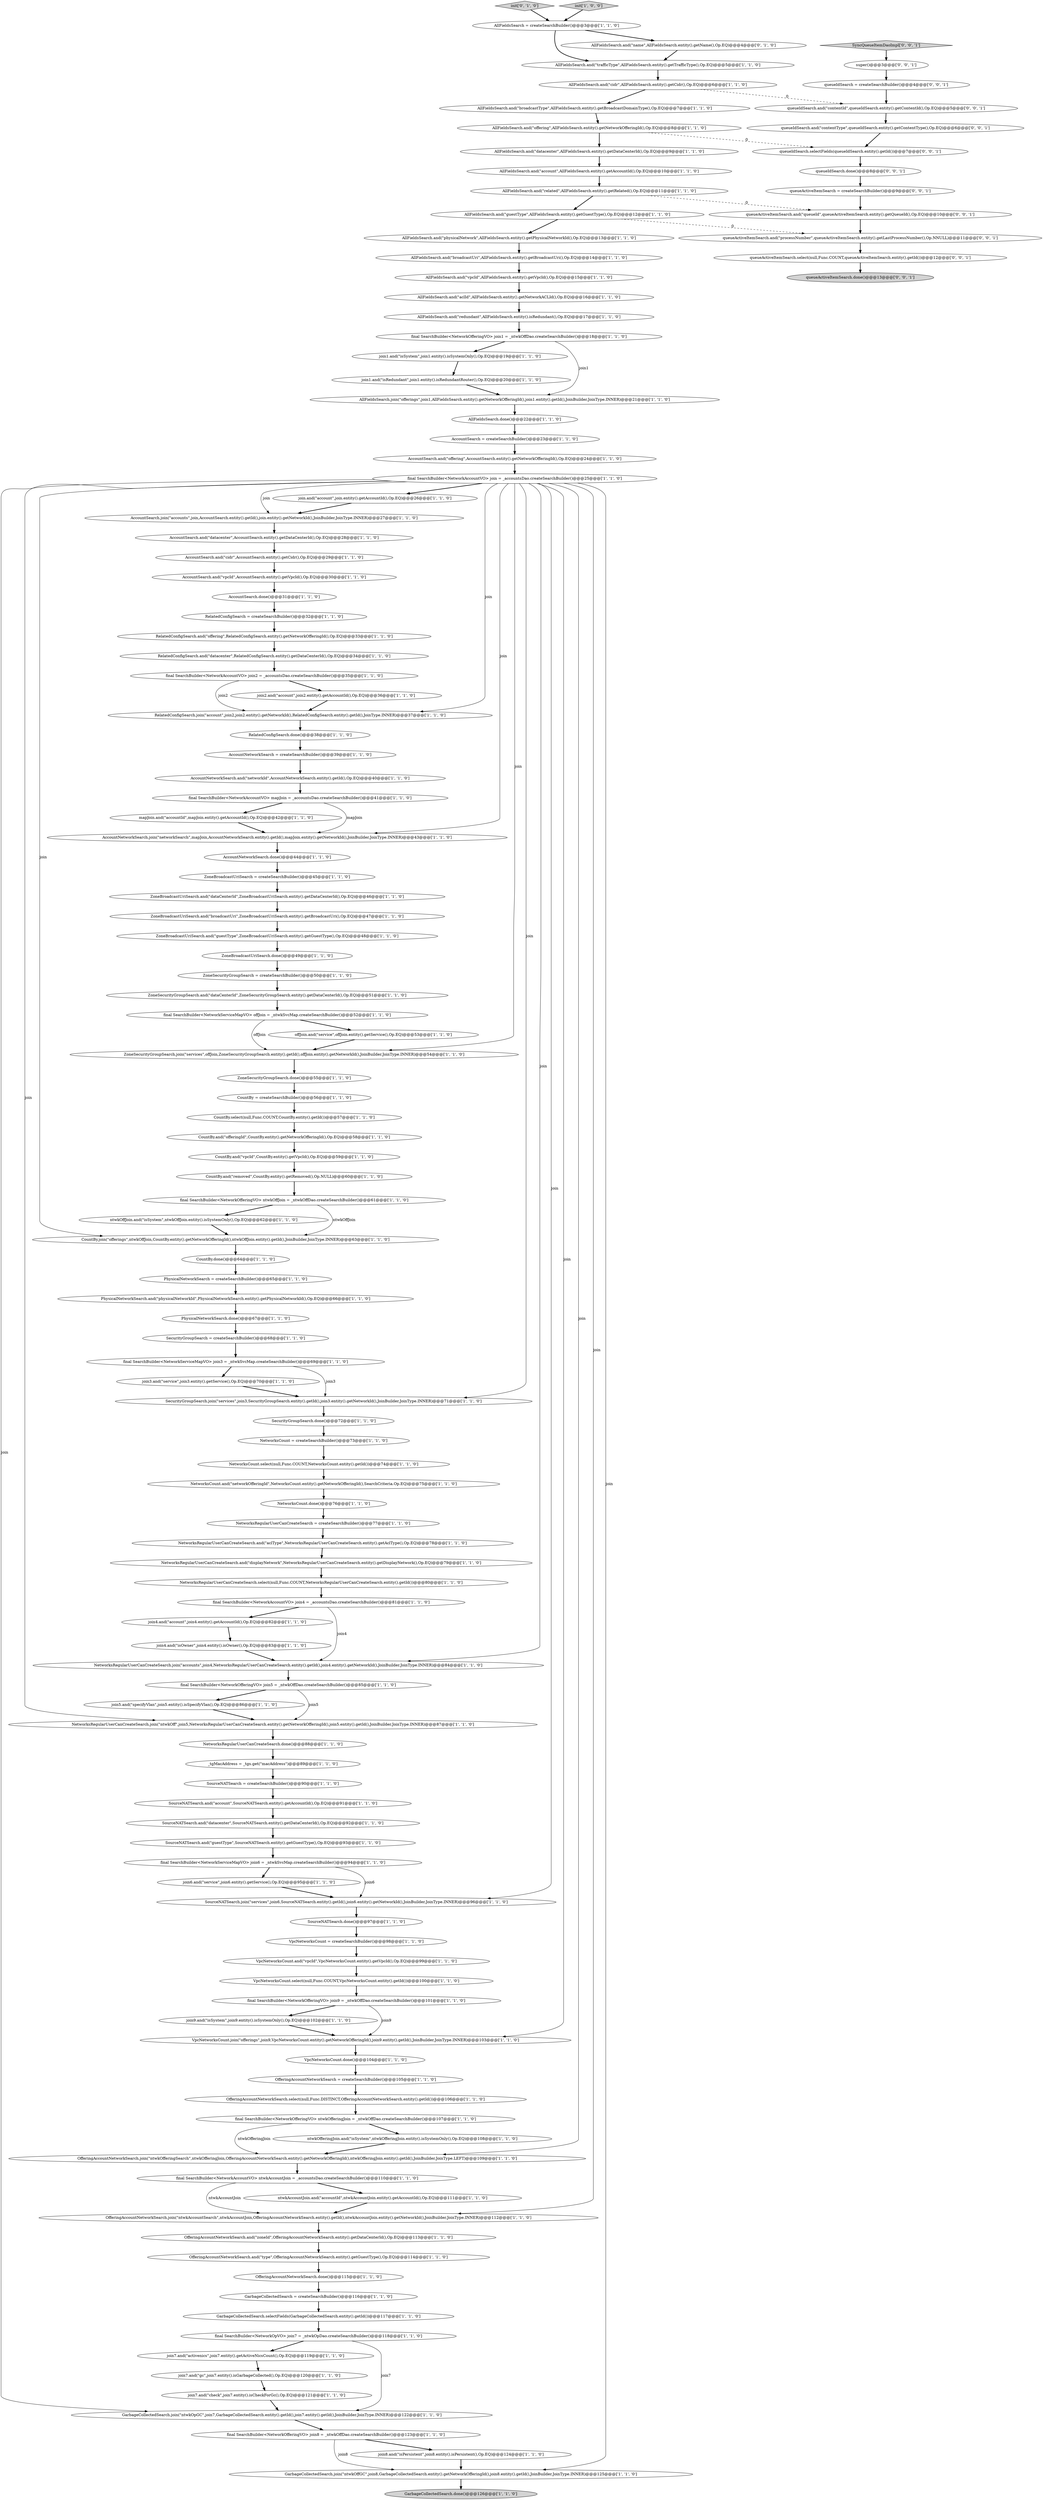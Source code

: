 digraph {
93 [style = filled, label = "AllFieldsSearch.and(\"physicalNetwork\",AllFieldsSearch.entity().getPhysicalNetworkId(),Op.EQ)@@@13@@@['1', '1', '0']", fillcolor = white, shape = ellipse image = "AAA0AAABBB1BBB"];
25 [style = filled, label = "final SearchBuilder<NetworkServiceMapVO> join6 = _ntwkSvcMap.createSearchBuilder()@@@94@@@['1', '1', '0']", fillcolor = white, shape = ellipse image = "AAA0AAABBB1BBB"];
101 [style = filled, label = "VpcNetworksCount = createSearchBuilder()@@@98@@@['1', '1', '0']", fillcolor = white, shape = ellipse image = "AAA0AAABBB1BBB"];
20 [style = filled, label = "ZoneBroadcastUriSearch.and(\"broadcastUri\",ZoneBroadcastUriSearch.entity().getBroadcastUri(),Op.EQ)@@@47@@@['1', '1', '0']", fillcolor = white, shape = ellipse image = "AAA0AAABBB1BBB"];
112 [style = filled, label = "AllFieldsSearch.join(\"offerings\",join1,AllFieldsSearch.entity().getNetworkOfferingId(),join1.entity().getId(),JoinBuilder.JoinType.INNER)@@@21@@@['1', '1', '0']", fillcolor = white, shape = ellipse image = "AAA0AAABBB1BBB"];
98 [style = filled, label = "AllFieldsSearch.done()@@@22@@@['1', '1', '0']", fillcolor = white, shape = ellipse image = "AAA0AAABBB1BBB"];
106 [style = filled, label = "final SearchBuilder<NetworkAccountVO> mapJoin = _accountsDao.createSearchBuilder()@@@41@@@['1', '1', '0']", fillcolor = white, shape = ellipse image = "AAA0AAABBB1BBB"];
16 [style = filled, label = "OfferingAccountNetworkSearch.done()@@@115@@@['1', '1', '0']", fillcolor = white, shape = ellipse image = "AAA0AAABBB1BBB"];
64 [style = filled, label = "GarbageCollectedSearch.join(\"ntwkOffGC\",join8,GarbageCollectedSearch.entity().getNetworkOfferingId(),join8.entity().getId(),JoinBuilder.JoinType.INNER)@@@125@@@['1', '1', '0']", fillcolor = white, shape = ellipse image = "AAA0AAABBB1BBB"];
8 [style = filled, label = "SourceNATSearch.and(\"datacenter\",SourceNATSearch.entity().getDataCenterId(),Op.EQ)@@@92@@@['1', '1', '0']", fillcolor = white, shape = ellipse image = "AAA0AAABBB1BBB"];
94 [style = filled, label = "PhysicalNetworkSearch = createSearchBuilder()@@@65@@@['1', '1', '0']", fillcolor = white, shape = ellipse image = "AAA0AAABBB1BBB"];
22 [style = filled, label = "RelatedConfigSearch.and(\"datacenter\",RelatedConfigSearch.entity().getDataCenterId(),Op.EQ)@@@34@@@['1', '1', '0']", fillcolor = white, shape = ellipse image = "AAA0AAABBB1BBB"];
75 [style = filled, label = "AccountSearch = createSearchBuilder()@@@23@@@['1', '1', '0']", fillcolor = white, shape = ellipse image = "AAA0AAABBB1BBB"];
36 [style = filled, label = "ZoneSecurityGroupSearch = createSearchBuilder()@@@50@@@['1', '1', '0']", fillcolor = white, shape = ellipse image = "AAA0AAABBB1BBB"];
79 [style = filled, label = "VpcNetworksCount.select(null,Func.COUNT,VpcNetworksCount.entity().getId())@@@100@@@['1', '1', '0']", fillcolor = white, shape = ellipse image = "AAA0AAABBB1BBB"];
110 [style = filled, label = "OfferingAccountNetworkSearch.select(null,Func.DISTINCT,OfferingAccountNetworkSearch.entity().getId())@@@106@@@['1', '1', '0']", fillcolor = white, shape = ellipse image = "AAA0AAABBB1BBB"];
37 [style = filled, label = "final SearchBuilder<NetworkAccountVO> join4 = _accountsDao.createSearchBuilder()@@@81@@@['1', '1', '0']", fillcolor = white, shape = ellipse image = "AAA0AAABBB1BBB"];
18 [style = filled, label = "AccountNetworkSearch.done()@@@44@@@['1', '1', '0']", fillcolor = white, shape = ellipse image = "AAA0AAABBB1BBB"];
57 [style = filled, label = "join1.and(\"isRedundant\",join1.entity().isRedundantRouter(),Op.EQ)@@@20@@@['1', '1', '0']", fillcolor = white, shape = ellipse image = "AAA0AAABBB1BBB"];
17 [style = filled, label = "AllFieldsSearch.and(\"trafficType\",AllFieldsSearch.entity().getTrafficType(),Op.EQ)@@@5@@@['1', '1', '0']", fillcolor = white, shape = ellipse image = "AAA0AAABBB1BBB"];
41 [style = filled, label = "AccountNetworkSearch.join(\"networkSearch\",mapJoin,AccountNetworkSearch.entity().getId(),mapJoin.entity().getNetworkId(),JoinBuilder.JoinType.INNER)@@@43@@@['1', '1', '0']", fillcolor = white, shape = ellipse image = "AAA0AAABBB1BBB"];
11 [style = filled, label = "VpcNetworksCount.and(\"vpcId\",VpcNetworksCount.entity().getVpcId(),Op.EQ)@@@99@@@['1', '1', '0']", fillcolor = white, shape = ellipse image = "AAA0AAABBB1BBB"];
40 [style = filled, label = "final SearchBuilder<NetworkServiceMapVO> offJoin = _ntwkSvcMap.createSearchBuilder()@@@52@@@['1', '1', '0']", fillcolor = white, shape = ellipse image = "AAA0AAABBB1BBB"];
132 [style = filled, label = "queueIdSearch.done()@@@8@@@['0', '0', '1']", fillcolor = white, shape = ellipse image = "AAA0AAABBB3BBB"];
43 [style = filled, label = "AllFieldsSearch.and(\"datacenter\",AllFieldsSearch.entity().getDataCenterId(),Op.EQ)@@@9@@@['1', '1', '0']", fillcolor = white, shape = ellipse image = "AAA0AAABBB1BBB"];
108 [style = filled, label = "NetworksRegularUserCanCreateSearch.and(\"aclType\",NetworksRegularUserCanCreateSearch.entity().getAclType(),Op.EQ)@@@78@@@['1', '1', '0']", fillcolor = white, shape = ellipse image = "AAA0AAABBB1BBB"];
88 [style = filled, label = "RelatedConfigSearch.join(\"account\",join2,join2.entity().getNetworkId(),RelatedConfigSearch.entity().getId(),JoinType.INNER)@@@37@@@['1', '1', '0']", fillcolor = white, shape = ellipse image = "AAA0AAABBB1BBB"];
6 [style = filled, label = "join3.and(\"service\",join3.entity().getService(),Op.EQ)@@@70@@@['1', '1', '0']", fillcolor = white, shape = ellipse image = "AAA0AAABBB1BBB"];
19 [style = filled, label = "join2.and(\"account\",join2.entity().getAccountId(),Op.EQ)@@@36@@@['1', '1', '0']", fillcolor = white, shape = ellipse image = "AAA0AAABBB1BBB"];
130 [style = filled, label = "queueActiveItemSearch.and(\"queueId\",queueActiveItemSearch.entity().getQueueId(),Op.EQ)@@@10@@@['0', '0', '1']", fillcolor = white, shape = ellipse image = "AAA0AAABBB3BBB"];
53 [style = filled, label = "AccountSearch.and(\"vpcId\",AccountSearch.entity().getVpcId(),Op.EQ)@@@30@@@['1', '1', '0']", fillcolor = white, shape = ellipse image = "AAA0AAABBB1BBB"];
54 [style = filled, label = "CountBy.done()@@@64@@@['1', '1', '0']", fillcolor = white, shape = ellipse image = "AAA0AAABBB1BBB"];
0 [style = filled, label = "AllFieldsSearch.and(\"offering\",AllFieldsSearch.entity().getNetworkOfferingId(),Op.EQ)@@@8@@@['1', '1', '0']", fillcolor = white, shape = ellipse image = "AAA0AAABBB1BBB"];
86 [style = filled, label = "NetworksRegularUserCanCreateSearch.join(\"ntwkOff\",join5,NetworksRegularUserCanCreateSearch.entity().getNetworkOfferingId(),join5.entity().getId(),JoinBuilder.JoinType.INNER)@@@87@@@['1', '1', '0']", fillcolor = white, shape = ellipse image = "AAA0AAABBB1BBB"];
55 [style = filled, label = "CountBy.and(\"vpcId\",CountBy.entity().getVpcId(),Op.EQ)@@@59@@@['1', '1', '0']", fillcolor = white, shape = ellipse image = "AAA0AAABBB1BBB"];
61 [style = filled, label = "final SearchBuilder<NetworkAccountVO> join2 = _accountsDao.createSearchBuilder()@@@35@@@['1', '1', '0']", fillcolor = white, shape = ellipse image = "AAA0AAABBB1BBB"];
35 [style = filled, label = "AllFieldsSearch.and(\"account\",AllFieldsSearch.entity().getAccountId(),Op.EQ)@@@10@@@['1', '1', '0']", fillcolor = white, shape = ellipse image = "AAA0AAABBB1BBB"];
59 [style = filled, label = "RelatedConfigSearch.done()@@@38@@@['1', '1', '0']", fillcolor = white, shape = ellipse image = "AAA0AAABBB1BBB"];
77 [style = filled, label = "ntwkOfferingJoin.and(\"isSystem\",ntwkOfferingJoin.entity().isSystemOnly(),Op.EQ)@@@108@@@['1', '1', '0']", fillcolor = white, shape = ellipse image = "AAA0AAABBB1BBB"];
56 [style = filled, label = "SecurityGroupSearch.done()@@@72@@@['1', '1', '0']", fillcolor = white, shape = ellipse image = "AAA0AAABBB1BBB"];
99 [style = filled, label = "final SearchBuilder<NetworkOfferingVO> join8 = _ntwkOffDao.createSearchBuilder()@@@123@@@['1', '1', '0']", fillcolor = white, shape = ellipse image = "AAA0AAABBB1BBB"];
113 [style = filled, label = "AllFieldsSearch = createSearchBuilder()@@@3@@@['1', '1', '0']", fillcolor = white, shape = ellipse image = "AAA0AAABBB1BBB"];
14 [style = filled, label = "AllFieldsSearch.and(\"related\",AllFieldsSearch.entity().getRelated(),Op.EQ)@@@11@@@['1', '1', '0']", fillcolor = white, shape = ellipse image = "AAA0AAABBB1BBB"];
102 [style = filled, label = "AccountSearch.done()@@@31@@@['1', '1', '0']", fillcolor = white, shape = ellipse image = "AAA0AAABBB1BBB"];
13 [style = filled, label = "join9.and(\"isSystem\",join9.entity().isSystemOnly(),Op.EQ)@@@102@@@['1', '1', '0']", fillcolor = white, shape = ellipse image = "AAA0AAABBB1BBB"];
137 [style = filled, label = "queueIdSearch.and(\"contentId\",queueIdSearch.entity().getContentId(),Op.EQ)@@@5@@@['0', '0', '1']", fillcolor = white, shape = ellipse image = "AAA0AAABBB3BBB"];
34 [style = filled, label = "AllFieldsSearch.and(\"broadcastType\",AllFieldsSearch.entity().getBroadcastDomainType(),Op.EQ)@@@7@@@['1', '1', '0']", fillcolor = white, shape = ellipse image = "AAA0AAABBB1BBB"];
45 [style = filled, label = "GarbageCollectedSearch = createSearchBuilder()@@@116@@@['1', '1', '0']", fillcolor = white, shape = ellipse image = "AAA0AAABBB1BBB"];
65 [style = filled, label = "GarbageCollectedSearch.done()@@@126@@@['1', '1', '0']", fillcolor = lightgray, shape = ellipse image = "AAA0AAABBB1BBB"];
128 [style = filled, label = "super()@@@3@@@['0', '0', '1']", fillcolor = white, shape = ellipse image = "AAA0AAABBB3BBB"];
32 [style = filled, label = "RelatedConfigSearch = createSearchBuilder()@@@32@@@['1', '1', '0']", fillcolor = white, shape = ellipse image = "AAA0AAABBB1BBB"];
80 [style = filled, label = "OfferingAccountNetworkSearch.join(\"ntwkOfferingSearch\",ntwkOfferingJoin,OfferingAccountNetworkSearch.entity().getNetworkOfferingId(),ntwkOfferingJoin.entity().getId(),JoinBuilder.JoinType.LEFT)@@@109@@@['1', '1', '0']", fillcolor = white, shape = ellipse image = "AAA0AAABBB1BBB"];
109 [style = filled, label = "final SearchBuilder<NetworkAccountVO> ntwkAccountJoin = _accountsDao.createSearchBuilder()@@@110@@@['1', '1', '0']", fillcolor = white, shape = ellipse image = "AAA0AAABBB1BBB"];
96 [style = filled, label = "AllFieldsSearch.and(\"vpcId\",AllFieldsSearch.entity().getVpcId(),Op.EQ)@@@15@@@['1', '1', '0']", fillcolor = white, shape = ellipse image = "AAA0AAABBB1BBB"];
69 [style = filled, label = "final SearchBuilder<NetworkAccountVO> join = _accountsDao.createSearchBuilder()@@@25@@@['1', '1', '0']", fillcolor = white, shape = ellipse image = "AAA0AAABBB1BBB"];
23 [style = filled, label = "VpcNetworksCount.done()@@@104@@@['1', '1', '0']", fillcolor = white, shape = ellipse image = "AAA0AAABBB1BBB"];
117 [style = filled, label = "AllFieldsSearch.and(\"broadcastUri\",AllFieldsSearch.entity().getBroadcastUri(),Op.EQ)@@@14@@@['1', '1', '0']", fillcolor = white, shape = ellipse image = "AAA0AAABBB1BBB"];
104 [style = filled, label = "NetworksCount.and(\"networkOfferingId\",NetworksCount.entity().getNetworkOfferingId(),SearchCriteria.Op.EQ)@@@75@@@['1', '1', '0']", fillcolor = white, shape = ellipse image = "AAA0AAABBB1BBB"];
52 [style = filled, label = "AllFieldsSearch.and(\"cidr\",AllFieldsSearch.entity().getCidr(),Op.EQ)@@@6@@@['1', '1', '0']", fillcolor = white, shape = ellipse image = "AAA0AAABBB1BBB"];
63 [style = filled, label = "GarbageCollectedSearch.selectFields(GarbageCollectedSearch.entity().getId())@@@117@@@['1', '1', '0']", fillcolor = white, shape = ellipse image = "AAA0AAABBB1BBB"];
46 [style = filled, label = "AccountSearch.join(\"accounts\",join,AccountSearch.entity().getId(),join.entity().getNetworkId(),JoinBuilder.JoinType.INNER)@@@27@@@['1', '1', '0']", fillcolor = white, shape = ellipse image = "AAA0AAABBB1BBB"];
60 [style = filled, label = "ZoneSecurityGroupSearch.join(\"services\",offJoin,ZoneSecurityGroupSearch.entity().getId(),offJoin.entity().getNetworkId(),JoinBuilder.JoinType.INNER)@@@54@@@['1', '1', '0']", fillcolor = white, shape = ellipse image = "AAA0AAABBB1BBB"];
119 [style = filled, label = "AllFieldsSearch.and(\"guestType\",AllFieldsSearch.entity().getGuestType(),Op.EQ)@@@12@@@['1', '1', '0']", fillcolor = white, shape = ellipse image = "AAA0AAABBB1BBB"];
123 [style = filled, label = "mapJoin.and(\"accountId\",mapJoin.entity().getAccountId(),Op.EQ)@@@42@@@['1', '1', '0']", fillcolor = white, shape = ellipse image = "AAA0AAABBB1BBB"];
44 [style = filled, label = "AccountSearch.and(\"offering\",AccountSearch.entity().getNetworkOfferingId(),Op.EQ)@@@24@@@['1', '1', '0']", fillcolor = white, shape = ellipse image = "AAA0AAABBB1BBB"];
5 [style = filled, label = "SecurityGroupSearch = createSearchBuilder()@@@68@@@['1', '1', '0']", fillcolor = white, shape = ellipse image = "AAA0AAABBB1BBB"];
97 [style = filled, label = "final SearchBuilder<NetworkOfferingVO> join1 = _ntwkOffDao.createSearchBuilder()@@@18@@@['1', '1', '0']", fillcolor = white, shape = ellipse image = "AAA0AAABBB1BBB"];
42 [style = filled, label = "final SearchBuilder<NetworkServiceMapVO> join3 = _ntwkSvcMap.createSearchBuilder()@@@69@@@['1', '1', '0']", fillcolor = white, shape = ellipse image = "AAA0AAABBB1BBB"];
1 [style = filled, label = "AccountSearch.and(\"cidr\",AccountSearch.entity().getCidr(),Op.EQ)@@@29@@@['1', '1', '0']", fillcolor = white, shape = ellipse image = "AAA0AAABBB1BBB"];
105 [style = filled, label = "AllFieldsSearch.and(\"redundant\",AllFieldsSearch.entity().isRedundant(),Op.EQ)@@@17@@@['1', '1', '0']", fillcolor = white, shape = ellipse image = "AAA0AAABBB1BBB"];
21 [style = filled, label = "ntwkAccountJoin.and(\"accountId\",ntwkAccountJoin.entity().getAccountId(),Op.EQ)@@@111@@@['1', '1', '0']", fillcolor = white, shape = ellipse image = "AAA0AAABBB1BBB"];
49 [style = filled, label = "NetworksRegularUserCanCreateSearch = createSearchBuilder()@@@77@@@['1', '1', '0']", fillcolor = white, shape = ellipse image = "AAA0AAABBB1BBB"];
114 [style = filled, label = "AccountNetworkSearch = createSearchBuilder()@@@39@@@['1', '1', '0']", fillcolor = white, shape = ellipse image = "AAA0AAABBB1BBB"];
70 [style = filled, label = "_tgMacAddress = _tgs.get(\"macAddress\")@@@89@@@['1', '1', '0']", fillcolor = white, shape = ellipse image = "AAA0AAABBB1BBB"];
73 [style = filled, label = "AccountNetworkSearch.and(\"networkId\",AccountNetworkSearch.entity().getId(),Op.EQ)@@@40@@@['1', '1', '0']", fillcolor = white, shape = ellipse image = "AAA0AAABBB1BBB"];
51 [style = filled, label = "NetworksRegularUserCanCreateSearch.and(\"displayNetwork\",NetworksRegularUserCanCreateSearch.entity().getDisplayNetwork(),Op.EQ)@@@79@@@['1', '1', '0']", fillcolor = white, shape = ellipse image = "AAA0AAABBB1BBB"];
85 [style = filled, label = "CountBy.and(\"removed\",CountBy.entity().getRemoved(),Op.NULL)@@@60@@@['1', '1', '0']", fillcolor = white, shape = ellipse image = "AAA0AAABBB1BBB"];
90 [style = filled, label = "VpcNetworksCount.join(\"offerings\",join9,VpcNetworksCount.entity().getNetworkOfferingId(),join9.entity().getId(),JoinBuilder.JoinType.INNER)@@@103@@@['1', '1', '0']", fillcolor = white, shape = ellipse image = "AAA0AAABBB1BBB"];
24 [style = filled, label = "final SearchBuilder<NetworkOfferingVO> join5 = _ntwkOffDao.createSearchBuilder()@@@85@@@['1', '1', '0']", fillcolor = white, shape = ellipse image = "AAA0AAABBB1BBB"];
31 [style = filled, label = "offJoin.and(\"service\",offJoin.entity().getService(),Op.EQ)@@@53@@@['1', '1', '0']", fillcolor = white, shape = ellipse image = "AAA0AAABBB1BBB"];
91 [style = filled, label = "ntwkOffJoin.and(\"isSystem\",ntwkOffJoin.entity().isSystemOnly(),Op.EQ)@@@62@@@['1', '1', '0']", fillcolor = white, shape = ellipse image = "AAA0AAABBB1BBB"];
7 [style = filled, label = "CountBy.select(null,Func.COUNT,CountBy.entity().getId())@@@57@@@['1', '1', '0']", fillcolor = white, shape = ellipse image = "AAA0AAABBB1BBB"];
39 [style = filled, label = "join7.and(\"activenics\",join7.entity().getActiveNicsCount(),Op.EQ)@@@119@@@['1', '1', '0']", fillcolor = white, shape = ellipse image = "AAA0AAABBB1BBB"];
82 [style = filled, label = "ZoneBroadcastUriSearch = createSearchBuilder()@@@45@@@['1', '1', '0']", fillcolor = white, shape = ellipse image = "AAA0AAABBB1BBB"];
29 [style = filled, label = "join8.and(\"isPersistent\",join8.entity().isPersistent(),Op.EQ)@@@124@@@['1', '1', '0']", fillcolor = white, shape = ellipse image = "AAA0AAABBB1BBB"];
115 [style = filled, label = "ZoneBroadcastUriSearch.and(\"guestType\",ZoneBroadcastUriSearch.entity().getGuestType(),Op.EQ)@@@48@@@['1', '1', '0']", fillcolor = white, shape = ellipse image = "AAA0AAABBB1BBB"];
68 [style = filled, label = "NetworksRegularUserCanCreateSearch.select(null,Func.COUNT,NetworksRegularUserCanCreateSearch.entity().getId())@@@80@@@['1', '1', '0']", fillcolor = white, shape = ellipse image = "AAA0AAABBB1BBB"];
78 [style = filled, label = "CountBy = createSearchBuilder()@@@56@@@['1', '1', '0']", fillcolor = white, shape = ellipse image = "AAA0AAABBB1BBB"];
111 [style = filled, label = "NetworksCount = createSearchBuilder()@@@73@@@['1', '1', '0']", fillcolor = white, shape = ellipse image = "AAA0AAABBB1BBB"];
47 [style = filled, label = "ZoneBroadcastUriSearch.done()@@@49@@@['1', '1', '0']", fillcolor = white, shape = ellipse image = "AAA0AAABBB1BBB"];
131 [style = filled, label = "queueIdSearch = createSearchBuilder()@@@4@@@['0', '0', '1']", fillcolor = white, shape = ellipse image = "AAA0AAABBB3BBB"];
12 [style = filled, label = "join4.and(\"account\",join4.entity().getAccountId(),Op.EQ)@@@82@@@['1', '1', '0']", fillcolor = white, shape = ellipse image = "AAA0AAABBB1BBB"];
135 [style = filled, label = "queueActiveItemSearch.select(null,Func.COUNT,queueActiveItemSearch.entity().getId())@@@12@@@['0', '0', '1']", fillcolor = white, shape = ellipse image = "AAA0AAABBB3BBB"];
129 [style = filled, label = "queueActiveItemSearch.and(\"processNumber\",queueActiveItemSearch.entity().getLastProcessNumber(),Op.NNULL)@@@11@@@['0', '0', '1']", fillcolor = white, shape = ellipse image = "AAA0AAABBB3BBB"];
27 [style = filled, label = "CountBy.join(\"offerings\",ntwkOffJoin,CountBy.entity().getNetworkOfferingId(),ntwkOffJoin.entity().getId(),JoinBuilder.JoinType.INNER)@@@63@@@['1', '1', '0']", fillcolor = white, shape = ellipse image = "AAA0AAABBB1BBB"];
127 [style = filled, label = "SyncQueueItemDaoImpl['0', '0', '1']", fillcolor = lightgray, shape = diamond image = "AAA0AAABBB3BBB"];
136 [style = filled, label = "queueActiveItemSearch.done()@@@13@@@['0', '0', '1']", fillcolor = lightgray, shape = ellipse image = "AAA0AAABBB3BBB"];
124 [style = filled, label = "AllFieldsSearch.and(\"name\",AllFieldsSearch.entity().getName(),Op.EQ)@@@4@@@['0', '1', '0']", fillcolor = white, shape = ellipse image = "AAA1AAABBB2BBB"];
83 [style = filled, label = "OfferingAccountNetworkSearch = createSearchBuilder()@@@105@@@['1', '1', '0']", fillcolor = white, shape = ellipse image = "AAA0AAABBB1BBB"];
10 [style = filled, label = "ZoneSecurityGroupSearch.and(\"dataCenterId\",ZoneSecurityGroupSearch.entity().getDataCenterId(),Op.EQ)@@@51@@@['1', '1', '0']", fillcolor = white, shape = ellipse image = "AAA0AAABBB1BBB"];
84 [style = filled, label = "NetworksCount.select(null,Func.COUNT,NetworksCount.entity().getId())@@@74@@@['1', '1', '0']", fillcolor = white, shape = ellipse image = "AAA0AAABBB1BBB"];
58 [style = filled, label = "AccountSearch.and(\"datacenter\",AccountSearch.entity().getDataCenterId(),Op.EQ)@@@28@@@['1', '1', '0']", fillcolor = white, shape = ellipse image = "AAA0AAABBB1BBB"];
95 [style = filled, label = "GarbageCollectedSearch.join(\"ntwkOpGC\",join7,GarbageCollectedSearch.entity().getId(),join7.entity().getId(),JoinBuilder.JoinType.INNER)@@@122@@@['1', '1', '0']", fillcolor = white, shape = ellipse image = "AAA0AAABBB1BBB"];
38 [style = filled, label = "SourceNATSearch = createSearchBuilder()@@@90@@@['1', '1', '0']", fillcolor = white, shape = ellipse image = "AAA0AAABBB1BBB"];
67 [style = filled, label = "final SearchBuilder<NetworkOfferingVO> ntwkOfferingJoin = _ntwkOffDao.createSearchBuilder()@@@107@@@['1', '1', '0']", fillcolor = white, shape = ellipse image = "AAA0AAABBB1BBB"];
100 [style = filled, label = "ZoneSecurityGroupSearch.done()@@@55@@@['1', '1', '0']", fillcolor = white, shape = ellipse image = "AAA0AAABBB1BBB"];
30 [style = filled, label = "AllFieldsSearch.and(\"aclId\",AllFieldsSearch.entity().getNetworkACLId(),Op.EQ)@@@16@@@['1', '1', '0']", fillcolor = white, shape = ellipse image = "AAA0AAABBB1BBB"];
107 [style = filled, label = "join4.and(\"isOwner\",join4.entity().isOwner(),Op.EQ)@@@83@@@['1', '1', '0']", fillcolor = white, shape = ellipse image = "AAA0AAABBB1BBB"];
62 [style = filled, label = "join.and(\"account\",join.entity().getAccountId(),Op.EQ)@@@26@@@['1', '1', '0']", fillcolor = white, shape = ellipse image = "AAA0AAABBB1BBB"];
33 [style = filled, label = "CountBy.and(\"offeringId\",CountBy.entity().getNetworkOfferingId(),Op.EQ)@@@58@@@['1', '1', '0']", fillcolor = white, shape = ellipse image = "AAA0AAABBB1BBB"];
3 [style = filled, label = "ZoneBroadcastUriSearch.and(\"dataCenterId\",ZoneBroadcastUriSearch.entity().getDataCenterId(),Op.EQ)@@@46@@@['1', '1', '0']", fillcolor = white, shape = ellipse image = "AAA0AAABBB1BBB"];
87 [style = filled, label = "SourceNATSearch.done()@@@97@@@['1', '1', '0']", fillcolor = white, shape = ellipse image = "AAA0AAABBB1BBB"];
72 [style = filled, label = "NetworksRegularUserCanCreateSearch.done()@@@88@@@['1', '1', '0']", fillcolor = white, shape = ellipse image = "AAA0AAABBB1BBB"];
103 [style = filled, label = "NetworksRegularUserCanCreateSearch.join(\"accounts\",join4,NetworksRegularUserCanCreateSearch.entity().getId(),join4.entity().getNetworkId(),JoinBuilder.JoinType.INNER)@@@84@@@['1', '1', '0']", fillcolor = white, shape = ellipse image = "AAA0AAABBB1BBB"];
120 [style = filled, label = "PhysicalNetworkSearch.and(\"physicalNetworkId\",PhysicalNetworkSearch.entity().getPhysicalNetworkId(),Op.EQ)@@@66@@@['1', '1', '0']", fillcolor = white, shape = ellipse image = "AAA0AAABBB1BBB"];
71 [style = filled, label = "SecurityGroupSearch.join(\"services\",join3,SecurityGroupSearch.entity().getId(),join3.entity().getNetworkId(),JoinBuilder.JoinType.INNER)@@@71@@@['1', '1', '0']", fillcolor = white, shape = ellipse image = "AAA0AAABBB1BBB"];
133 [style = filled, label = "queueIdSearch.selectFields(queueIdSearch.entity().getId())@@@7@@@['0', '0', '1']", fillcolor = white, shape = ellipse image = "AAA0AAABBB3BBB"];
76 [style = filled, label = "SourceNATSearch.and(\"account\",SourceNATSearch.entity().getAccountId(),Op.EQ)@@@91@@@['1', '1', '0']", fillcolor = white, shape = ellipse image = "AAA0AAABBB1BBB"];
89 [style = filled, label = "RelatedConfigSearch.and(\"offering\",RelatedConfigSearch.entity().getNetworkOfferingId(),Op.EQ)@@@33@@@['1', '1', '0']", fillcolor = white, shape = ellipse image = "AAA0AAABBB1BBB"];
50 [style = filled, label = "join6.and(\"service\",join6.entity().getService(),Op.EQ)@@@95@@@['1', '1', '0']", fillcolor = white, shape = ellipse image = "AAA0AAABBB1BBB"];
66 [style = filled, label = "PhysicalNetworkSearch.done()@@@67@@@['1', '1', '0']", fillcolor = white, shape = ellipse image = "AAA0AAABBB1BBB"];
126 [style = filled, label = "queueIdSearch.and(\"contentType\",queueIdSearch.entity().getContentType(),Op.EQ)@@@6@@@['0', '0', '1']", fillcolor = white, shape = ellipse image = "AAA0AAABBB3BBB"];
15 [style = filled, label = "join5.and(\"specifyVlan\",join5.entity().isSpecifyVlan(),Op.EQ)@@@86@@@['1', '1', '0']", fillcolor = white, shape = ellipse image = "AAA0AAABBB1BBB"];
9 [style = filled, label = "SourceNATSearch.join(\"services\",join6,SourceNATSearch.entity().getId(),join6.entity().getNetworkId(),JoinBuilder.JoinType.INNER)@@@96@@@['1', '1', '0']", fillcolor = white, shape = ellipse image = "AAA0AAABBB1BBB"];
125 [style = filled, label = "init['0', '1', '0']", fillcolor = lightgray, shape = diamond image = "AAA0AAABBB2BBB"];
4 [style = filled, label = "init['1', '0', '0']", fillcolor = lightgray, shape = diamond image = "AAA0AAABBB1BBB"];
121 [style = filled, label = "OfferingAccountNetworkSearch.and(\"zoneId\",OfferingAccountNetworkSearch.entity().getDataCenterId(),Op.EQ)@@@113@@@['1', '1', '0']", fillcolor = white, shape = ellipse image = "AAA0AAABBB1BBB"];
118 [style = filled, label = "join7.and(\"gc\",join7.entity().isGarbageCollected(),Op.EQ)@@@120@@@['1', '1', '0']", fillcolor = white, shape = ellipse image = "AAA0AAABBB1BBB"];
28 [style = filled, label = "final SearchBuilder<NetworkOfferingVO> ntwkOffJoin = _ntwkOffDao.createSearchBuilder()@@@61@@@['1', '1', '0']", fillcolor = white, shape = ellipse image = "AAA0AAABBB1BBB"];
92 [style = filled, label = "join7.and(\"check\",join7.entity().isCheckForGc(),Op.EQ)@@@121@@@['1', '1', '0']", fillcolor = white, shape = ellipse image = "AAA0AAABBB1BBB"];
26 [style = filled, label = "OfferingAccountNetworkSearch.join(\"ntwkAccountSearch\",ntwkAccountJoin,OfferingAccountNetworkSearch.entity().getId(),ntwkAccountJoin.entity().getNetworkId(),JoinBuilder.JoinType.INNER)@@@112@@@['1', '1', '0']", fillcolor = white, shape = ellipse image = "AAA0AAABBB1BBB"];
2 [style = filled, label = "NetworksCount.done()@@@76@@@['1', '1', '0']", fillcolor = white, shape = ellipse image = "AAA0AAABBB1BBB"];
48 [style = filled, label = "join1.and(\"isSystem\",join1.entity().isSystemOnly(),Op.EQ)@@@19@@@['1', '1', '0']", fillcolor = white, shape = ellipse image = "AAA0AAABBB1BBB"];
81 [style = filled, label = "final SearchBuilder<NetworkOpVO> join7 = _ntwkOpDao.createSearchBuilder()@@@118@@@['1', '1', '0']", fillcolor = white, shape = ellipse image = "AAA0AAABBB1BBB"];
116 [style = filled, label = "OfferingAccountNetworkSearch.and(\"type\",OfferingAccountNetworkSearch.entity().getGuestType(),Op.EQ)@@@114@@@['1', '1', '0']", fillcolor = white, shape = ellipse image = "AAA0AAABBB1BBB"];
134 [style = filled, label = "queueActiveItemSearch = createSearchBuilder()@@@9@@@['0', '0', '1']", fillcolor = white, shape = ellipse image = "AAA0AAABBB3BBB"];
122 [style = filled, label = "final SearchBuilder<NetworkOfferingVO> join9 = _ntwkOffDao.createSearchBuilder()@@@101@@@['1', '1', '0']", fillcolor = white, shape = ellipse image = "AAA0AAABBB1BBB"];
74 [style = filled, label = "SourceNATSearch.and(\"guestType\",SourceNATSearch.entity().getGuestType(),Op.EQ)@@@93@@@['1', '1', '0']", fillcolor = white, shape = ellipse image = "AAA0AAABBB1BBB"];
110->67 [style = bold, label=""];
82->3 [style = bold, label=""];
14->119 [style = bold, label=""];
9->87 [style = bold, label=""];
69->26 [style = solid, label="join"];
95->99 [style = bold, label=""];
122->90 [style = solid, label="join9"];
1->53 [style = bold, label=""];
131->137 [style = bold, label=""];
76->8 [style = bold, label=""];
50->9 [style = bold, label=""];
25->9 [style = solid, label="join6"];
86->72 [style = bold, label=""];
69->88 [style = solid, label="join"];
51->68 [style = bold, label=""];
62->46 [style = bold, label=""];
69->46 [style = solid, label="join"];
127->128 [style = bold, label=""];
119->93 [style = bold, label=""];
121->116 [style = bold, label=""];
53->102 [style = bold, label=""];
11->79 [style = bold, label=""];
108->51 [style = bold, label=""];
59->114 [style = bold, label=""];
21->26 [style = bold, label=""];
10->40 [style = bold, label=""];
60->100 [style = bold, label=""];
12->107 [style = bold, label=""];
83->110 [style = bold, label=""];
96->30 [style = bold, label=""];
66->5 [style = bold, label=""];
77->80 [style = bold, label=""];
61->88 [style = solid, label="join2"];
64->65 [style = bold, label=""];
52->137 [style = dashed, label="0"];
16->45 [style = bold, label=""];
128->131 [style = bold, label=""];
28->27 [style = solid, label="ntwkOffJoin"];
4->113 [style = bold, label=""];
28->91 [style = bold, label=""];
106->41 [style = solid, label="mapJoin"];
17->52 [style = bold, label=""];
23->83 [style = bold, label=""];
88->59 [style = bold, label=""];
79->122 [style = bold, label=""];
114->73 [style = bold, label=""];
112->98 [style = bold, label=""];
49->108 [style = bold, label=""];
106->123 [style = bold, label=""];
120->66 [style = bold, label=""];
47->36 [style = bold, label=""];
15->86 [style = bold, label=""];
69->60 [style = solid, label="join"];
129->135 [style = bold, label=""];
31->60 [style = bold, label=""];
74->25 [style = bold, label=""];
5->42 [style = bold, label=""];
69->95 [style = solid, label="join"];
56->111 [style = bold, label=""];
103->24 [style = bold, label=""];
67->80 [style = solid, label="ntwkOfferingJoin"];
113->17 [style = bold, label=""];
134->130 [style = bold, label=""];
78->7 [style = bold, label=""];
48->57 [style = bold, label=""];
42->71 [style = solid, label="join3"];
68->37 [style = bold, label=""];
38->76 [style = bold, label=""];
58->1 [style = bold, label=""];
37->103 [style = solid, label="join4"];
32->89 [style = bold, label=""];
69->62 [style = bold, label=""];
26->121 [style = bold, label=""];
130->129 [style = bold, label=""];
69->86 [style = solid, label="join"];
94->120 [style = bold, label=""];
87->101 [style = bold, label=""];
19->88 [style = bold, label=""];
8->74 [style = bold, label=""];
109->21 [style = bold, label=""];
133->132 [style = bold, label=""];
69->103 [style = solid, label="join"];
75->44 [style = bold, label=""];
123->41 [style = bold, label=""];
7->33 [style = bold, label=""];
69->27 [style = solid, label="join"];
124->17 [style = bold, label=""];
107->103 [style = bold, label=""];
36->10 [style = bold, label=""];
2->49 [style = bold, label=""];
113->124 [style = bold, label=""];
14->130 [style = dashed, label="0"];
99->29 [style = bold, label=""];
22->61 [style = bold, label=""];
55->85 [style = bold, label=""];
40->31 [style = bold, label=""];
137->126 [style = bold, label=""];
69->64 [style = solid, label="join"];
57->112 [style = bold, label=""];
111->84 [style = bold, label=""];
0->133 [style = dashed, label="0"];
97->112 [style = solid, label="join1"];
42->6 [style = bold, label=""];
43->35 [style = bold, label=""];
0->43 [style = bold, label=""];
81->95 [style = solid, label="join7"];
70->38 [style = bold, label=""];
37->12 [style = bold, label=""];
90->23 [style = bold, label=""];
119->129 [style = dashed, label="0"];
20->115 [style = bold, label=""];
105->97 [style = bold, label=""];
132->134 [style = bold, label=""];
44->69 [style = bold, label=""];
29->64 [style = bold, label=""];
122->13 [style = bold, label=""];
33->55 [style = bold, label=""];
73->106 [style = bold, label=""];
6->71 [style = bold, label=""];
98->75 [style = bold, label=""];
93->117 [style = bold, label=""];
30->105 [style = bold, label=""];
54->94 [style = bold, label=""];
115->47 [style = bold, label=""];
125->113 [style = bold, label=""];
69->80 [style = solid, label="join"];
102->32 [style = bold, label=""];
69->41 [style = solid, label="join"];
25->50 [style = bold, label=""];
41->18 [style = bold, label=""];
63->81 [style = bold, label=""];
27->54 [style = bold, label=""];
67->77 [style = bold, label=""];
46->58 [style = bold, label=""];
69->71 [style = solid, label="join"];
97->48 [style = bold, label=""];
84->104 [style = bold, label=""];
81->39 [style = bold, label=""];
61->19 [style = bold, label=""];
24->15 [style = bold, label=""];
118->92 [style = bold, label=""];
18->82 [style = bold, label=""];
135->136 [style = bold, label=""];
69->9 [style = solid, label="join"];
85->28 [style = bold, label=""];
116->16 [style = bold, label=""];
99->64 [style = solid, label="join8"];
104->2 [style = bold, label=""];
34->0 [style = bold, label=""];
3->20 [style = bold, label=""];
126->133 [style = bold, label=""];
71->56 [style = bold, label=""];
109->26 [style = solid, label="ntwkAccountJoin"];
89->22 [style = bold, label=""];
39->118 [style = bold, label=""];
72->70 [style = bold, label=""];
100->78 [style = bold, label=""];
92->95 [style = bold, label=""];
45->63 [style = bold, label=""];
52->34 [style = bold, label=""];
13->90 [style = bold, label=""];
24->86 [style = solid, label="join5"];
69->90 [style = solid, label="join"];
35->14 [style = bold, label=""];
101->11 [style = bold, label=""];
80->109 [style = bold, label=""];
40->60 [style = solid, label="offJoin"];
91->27 [style = bold, label=""];
117->96 [style = bold, label=""];
}
